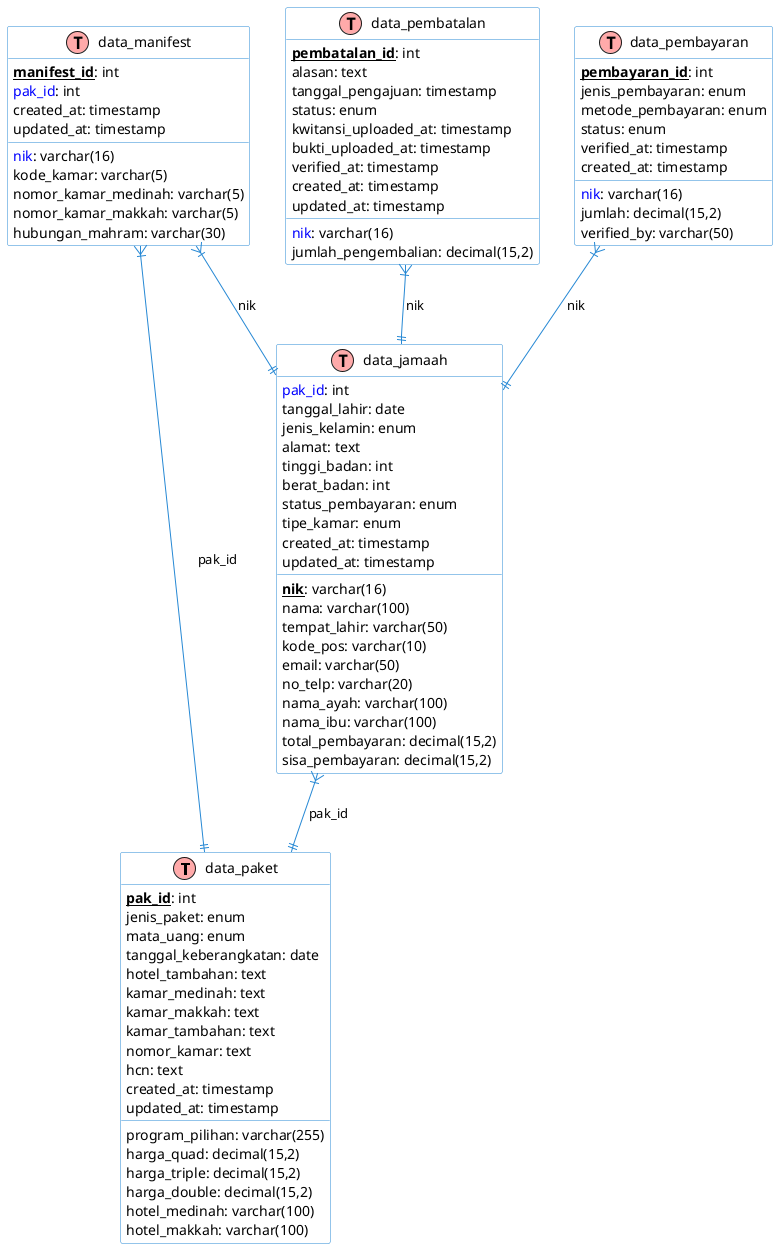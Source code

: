 @startuml Diagram Database MIW

!define table(x) class x << (T,#FFAAAA) >>
!define primary_key(x) <b><u>x</u></b>
!define foreign_key(x) <color:blue>x</color>

skinparam class {
    BackgroundColor White
    ArrowColor #2688d4
    BorderColor #2688d4
}

table(data_paket) {
    primary_key(pak_id): int
    jenis_paket: enum
    mata_uang: enum
    program_pilihan: varchar(255)
    tanggal_keberangkatan: date
    harga_quad: decimal(15,2)
    harga_triple: decimal(15,2)
    harga_double: decimal(15,2)
    hotel_medinah: varchar(100)
    hotel_makkah: varchar(100)
    hotel_tambahan: text
    kamar_medinah: text
    kamar_makkah: text
    kamar_tambahan: text
    nomor_kamar: text
    hcn: text
    created_at: timestamp
    updated_at: timestamp
}

table(data_jamaah) {
    primary_key(nik): varchar(16)
    foreign_key(pak_id): int
    nama: varchar(100)
    tempat_lahir: varchar(50)
    tanggal_lahir: date
    jenis_kelamin: enum
    alamat: text
    kode_pos: varchar(10)
    email: varchar(50)
    no_telp: varchar(20)
    tinggi_badan: int
    berat_badan: int
    nama_ayah: varchar(100)
    nama_ibu: varchar(100)
    status_pembayaran: enum
    total_pembayaran: decimal(15,2)
    sisa_pembayaran: decimal(15,2)
    tipe_kamar: enum
    created_at: timestamp
    updated_at: timestamp
}

table(data_manifest) {
    primary_key(manifest_id): int
    foreign_key(pak_id): int
    foreign_key(nik): varchar(16)
    kode_kamar: varchar(5)
    nomor_kamar_medinah: varchar(5)
    nomor_kamar_makkah: varchar(5)
    hubungan_mahram: varchar(30)
    created_at: timestamp
    updated_at: timestamp
}

table(data_pembatalan) {
    primary_key(pembatalan_id): int
    foreign_key(nik): varchar(16)
    alasan: text
    tanggal_pengajuan: timestamp
    status: enum
    jumlah_pengembalian: decimal(15,2)
    kwitansi_uploaded_at: timestamp
    bukti_uploaded_at: timestamp
    verified_at: timestamp
    created_at: timestamp
    updated_at: timestamp
}

table(data_pembayaran) {
    primary_key(pembayaran_id): int
    foreign_key(nik): varchar(16)
    jenis_pembayaran: enum
    metode_pembayaran: enum
    jumlah: decimal(15,2)
    status: enum
    verified_at: timestamp
    verified_by: varchar(50)
    created_at: timestamp
}

' Relasi
data_jamaah }|--|| data_paket : pak_id
data_manifest }|--|| data_paket : pak_id
data_manifest }|--|| data_jamaah : nik
data_pembatalan }|--|| data_jamaah : nik
data_pembayaran }|--|| data_jamaah : nik

@enduml
